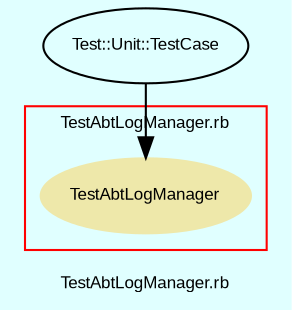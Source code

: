 digraph TopLevel {
    compound = true
    bgcolor = lightcyan1
    fontname = Arial
    fontsize = 8
    label = "TestAbtLogManager.rb"
    node [
        fontname = Arial,
        fontsize = 8,
        color = black
    ]

    subgraph cluster_12 {
        fontname = Arial
        color = red
        label = "TestAbtLogManager.rb"
        TestAbtLogManager [
            fontcolor = black,
            URL = "classes/TestAbtLogManager.html",
            shape = ellipse,
            color = palegoldenrod,
            style = filled,
            label = "TestAbtLogManager"
        ]

    }

    Test__Unit__TestCase [
        URL = "classes/Test/Unit/TestCase.html",
        label = "Test::Unit::TestCase"
    ]

    Test__Unit__TestCase -> TestAbtLogManager [

    ]

}

